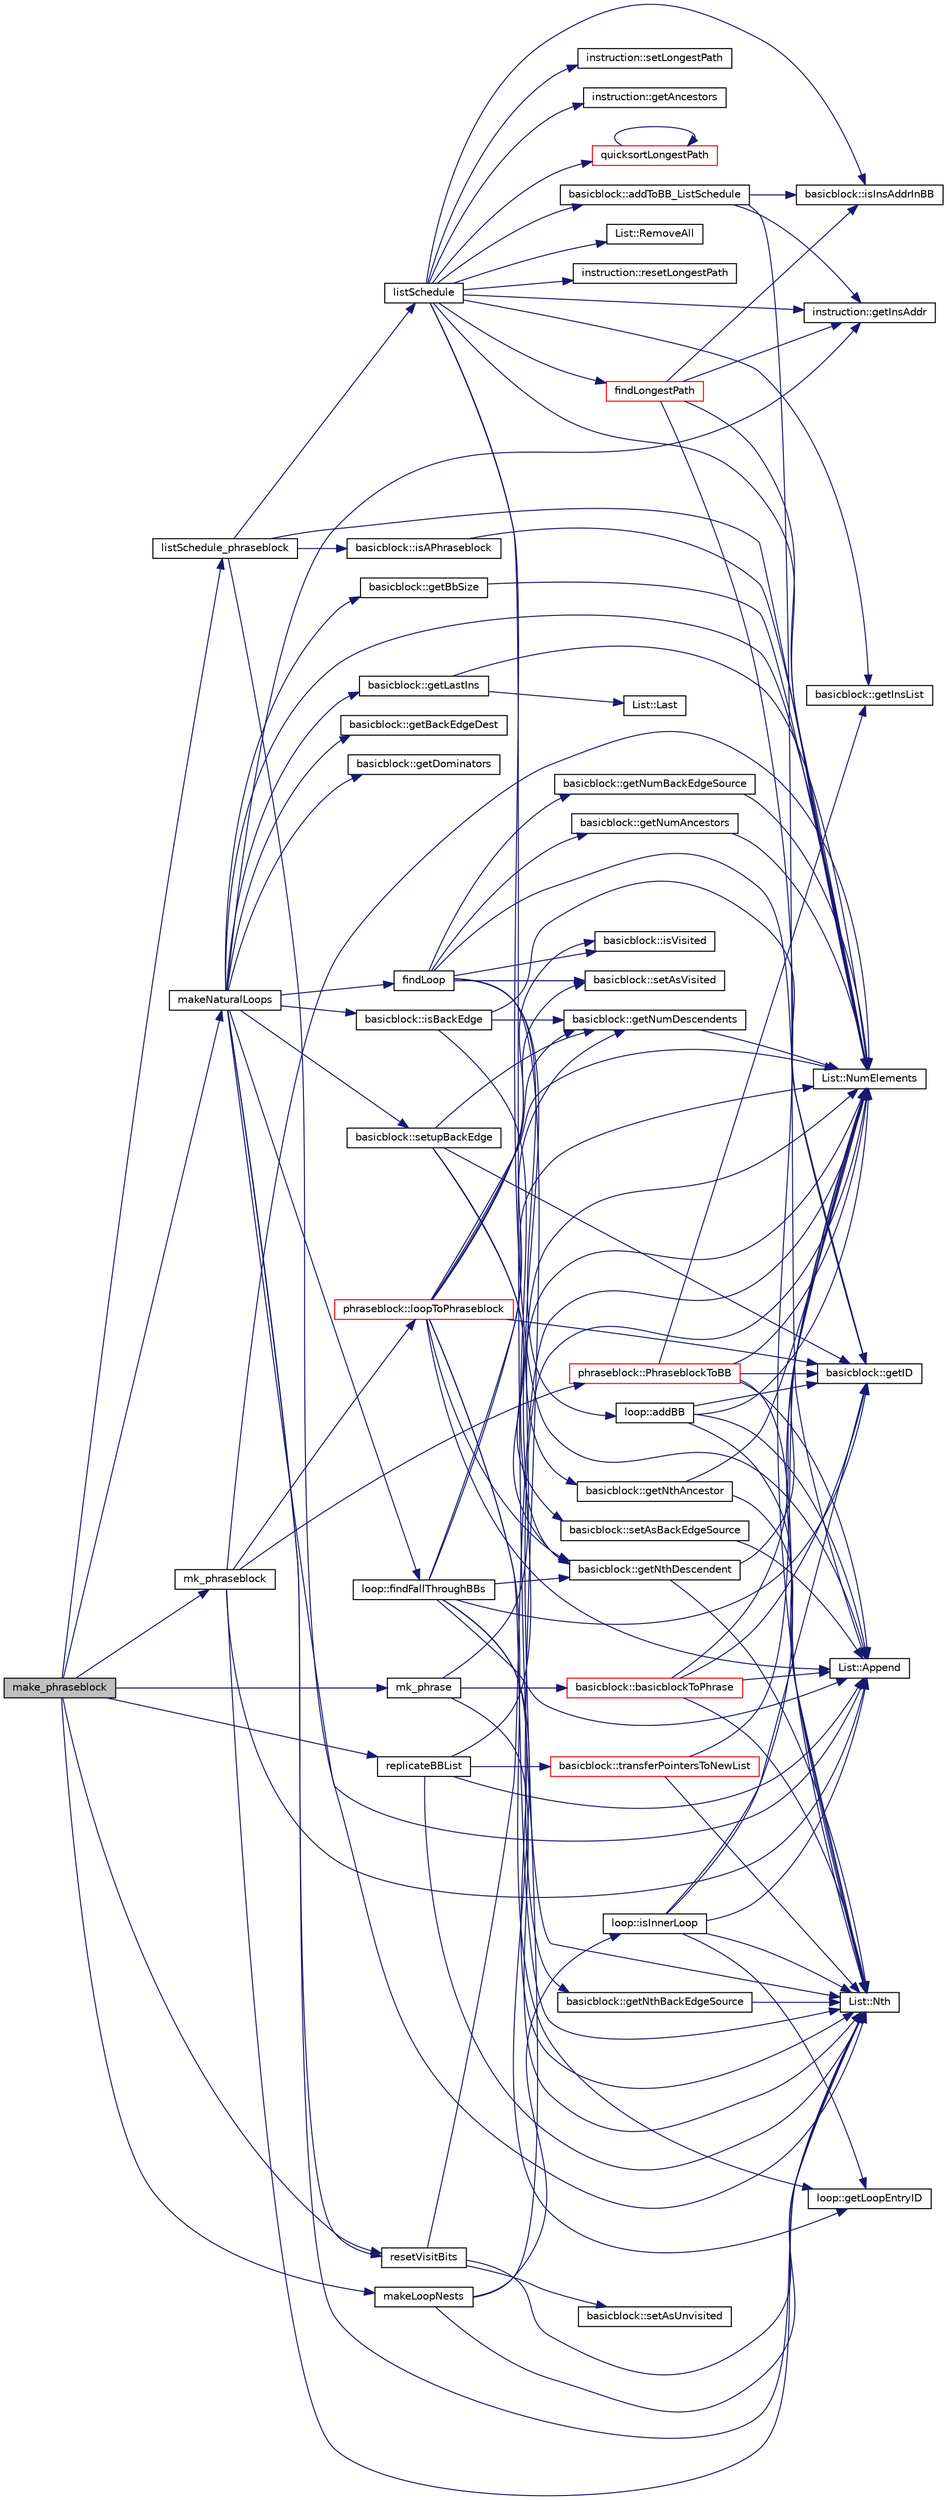 digraph G
{
  edge [fontname="Helvetica",fontsize="10",labelfontname="Helvetica",labelfontsize="10"];
  node [fontname="Helvetica",fontsize="10",shape=record];
  rankdir=LR;
  Node1 [label="make_phraseblock",height=0.2,width=0.4,color="black", fillcolor="grey75", style="filled" fontcolor="black"];
  Node1 -> Node2 [color="midnightblue",fontsize="10",style="solid",fontname="Helvetica"];
  Node2 [label="listSchedule_phraseblock",height=0.2,width=0.4,color="black", fillcolor="white", style="filled",URL="$make__phraseblock_8cpp.html#a65aeab967a815a10deb65ad6d6ce5116"];
  Node2 -> Node3 [color="midnightblue",fontsize="10",style="solid",fontname="Helvetica"];
  Node3 [label="basicblock::isAPhraseblock",height=0.2,width=0.4,color="black", fillcolor="white", style="filled",URL="$classbasicblock.html#a88276960d345d6849dbe02c9debbb94e"];
  Node3 -> Node4 [color="midnightblue",fontsize="10",style="solid",fontname="Helvetica"];
  Node4 [label="List::NumElements",height=0.2,width=0.4,color="black", fillcolor="white", style="filled",URL="$classList.html#ac2e9d50f703b01bf643fa6ce50837c26"];
  Node2 -> Node5 [color="midnightblue",fontsize="10",style="solid",fontname="Helvetica"];
  Node5 [label="listSchedule",height=0.2,width=0.4,color="black", fillcolor="white", style="filled",URL="$listSchedule_8cpp.html#af9a47861fb738dfb09aa240667f01b1e"];
  Node5 -> Node6 [color="midnightblue",fontsize="10",style="solid",fontname="Helvetica"];
  Node6 [label="basicblock::addToBB_ListSchedule",height=0.2,width=0.4,color="black", fillcolor="white", style="filled",URL="$classbasicblock.html#abb72488dac0d405735a4cf82a1cdd0ce"];
  Node6 -> Node7 [color="midnightblue",fontsize="10",style="solid",fontname="Helvetica"];
  Node7 [label="List::Append",height=0.2,width=0.4,color="black", fillcolor="white", style="filled",URL="$classList.html#a473190098e38206d0125b0737245e613"];
  Node6 -> Node8 [color="midnightblue",fontsize="10",style="solid",fontname="Helvetica"];
  Node8 [label="instruction::getInsAddr",height=0.2,width=0.4,color="black", fillcolor="white", style="filled",URL="$classinstruction.html#ac1fabe854c85726785052c7a5ebf6d39"];
  Node6 -> Node9 [color="midnightblue",fontsize="10",style="solid",fontname="Helvetica"];
  Node9 [label="basicblock::isInsAddrInBB",height=0.2,width=0.4,color="black", fillcolor="white", style="filled",URL="$classbasicblock.html#afd299af5d08655c4fbd10221f5edb556"];
  Node5 -> Node7 [color="midnightblue",fontsize="10",style="solid",fontname="Helvetica"];
  Node5 -> Node10 [color="midnightblue",fontsize="10",style="solid",fontname="Helvetica"];
  Node10 [label="findLongestPath",height=0.2,width=0.4,color="red", fillcolor="white", style="filled",URL="$listSchedule_8cpp.html#aa79c6fb1ba7cac942c3f3df4b4adb0ff"];
  Node10 -> Node8 [color="midnightblue",fontsize="10",style="solid",fontname="Helvetica"];
  Node10 -> Node9 [color="midnightblue",fontsize="10",style="solid",fontname="Helvetica"];
  Node10 -> Node11 [color="midnightblue",fontsize="10",style="solid",fontname="Helvetica"];
  Node11 [label="List::Nth",height=0.2,width=0.4,color="black", fillcolor="white", style="filled",URL="$classList.html#a5eb964816de33c85e1d46658ddf8c6c4"];
  Node10 -> Node4 [color="midnightblue",fontsize="10",style="solid",fontname="Helvetica"];
  Node5 -> Node12 [color="midnightblue",fontsize="10",style="solid",fontname="Helvetica"];
  Node12 [label="instruction::getAncestors",height=0.2,width=0.4,color="black", fillcolor="white", style="filled",URL="$classinstruction.html#af6165d6c8ba00c6806eda36e36cb3366"];
  Node5 -> Node8 [color="midnightblue",fontsize="10",style="solid",fontname="Helvetica"];
  Node5 -> Node13 [color="midnightblue",fontsize="10",style="solid",fontname="Helvetica"];
  Node13 [label="basicblock::getInsList",height=0.2,width=0.4,color="black", fillcolor="white", style="filled",URL="$classbasicblock.html#adc40d816c82feedc1f7027fc29470d90"];
  Node5 -> Node9 [color="midnightblue",fontsize="10",style="solid",fontname="Helvetica"];
  Node5 -> Node11 [color="midnightblue",fontsize="10",style="solid",fontname="Helvetica"];
  Node5 -> Node4 [color="midnightblue",fontsize="10",style="solid",fontname="Helvetica"];
  Node5 -> Node14 [color="midnightblue",fontsize="10",style="solid",fontname="Helvetica"];
  Node14 [label="quicksortLongestPath",height=0.2,width=0.4,color="red", fillcolor="white", style="filled",URL="$quickSort_8cpp.html#a48781b84ce14fccda05b3081e6d5a196"];
  Node14 -> Node14 [color="midnightblue",fontsize="10",style="solid",fontname="Helvetica"];
  Node5 -> Node15 [color="midnightblue",fontsize="10",style="solid",fontname="Helvetica"];
  Node15 [label="List::RemoveAll",height=0.2,width=0.4,color="black", fillcolor="white", style="filled",URL="$classList.html#a03ba0aa559b433acbbe1a147cf9ca905"];
  Node5 -> Node16 [color="midnightblue",fontsize="10",style="solid",fontname="Helvetica"];
  Node16 [label="instruction::resetLongestPath",height=0.2,width=0.4,color="black", fillcolor="white", style="filled",URL="$classinstruction.html#af6d861b0ad792c3136431c3ef99509ba"];
  Node5 -> Node17 [color="midnightblue",fontsize="10",style="solid",fontname="Helvetica"];
  Node17 [label="instruction::setLongestPath",height=0.2,width=0.4,color="black", fillcolor="white", style="filled",URL="$classinstruction.html#a46127cea18a5a4ec73566038a2454ecf"];
  Node2 -> Node11 [color="midnightblue",fontsize="10",style="solid",fontname="Helvetica"];
  Node2 -> Node4 [color="midnightblue",fontsize="10",style="solid",fontname="Helvetica"];
  Node1 -> Node18 [color="midnightblue",fontsize="10",style="solid",fontname="Helvetica"];
  Node18 [label="makeLoopNests",height=0.2,width=0.4,color="black", fillcolor="white", style="filled",URL="$make__phraseblock_8cpp.html#a4e95f750f0d24e4910e36a25f9733238"];
  Node18 -> Node19 [color="midnightblue",fontsize="10",style="solid",fontname="Helvetica"];
  Node19 [label="loop::isInnerLoop",height=0.2,width=0.4,color="black", fillcolor="white", style="filled",URL="$classloop.html#a6a34ac2a05496bd2192638280e42c316"];
  Node19 -> Node7 [color="midnightblue",fontsize="10",style="solid",fontname="Helvetica"];
  Node19 -> Node20 [color="midnightblue",fontsize="10",style="solid",fontname="Helvetica"];
  Node20 [label="basicblock::getID",height=0.2,width=0.4,color="black", fillcolor="white", style="filled",URL="$classbasicblock.html#aff434c369968fe5fb3151d8ec00665b4"];
  Node19 -> Node21 [color="midnightblue",fontsize="10",style="solid",fontname="Helvetica"];
  Node21 [label="loop::getLoopEntryID",height=0.2,width=0.4,color="black", fillcolor="white", style="filled",URL="$classloop.html#a6abf8e7d6763e76673f8287fe15785d4"];
  Node19 -> Node11 [color="midnightblue",fontsize="10",style="solid",fontname="Helvetica"];
  Node19 -> Node4 [color="midnightblue",fontsize="10",style="solid",fontname="Helvetica"];
  Node18 -> Node11 [color="midnightblue",fontsize="10",style="solid",fontname="Helvetica"];
  Node18 -> Node4 [color="midnightblue",fontsize="10",style="solid",fontname="Helvetica"];
  Node1 -> Node22 [color="midnightblue",fontsize="10",style="solid",fontname="Helvetica"];
  Node22 [label="makeNaturalLoops",height=0.2,width=0.4,color="black", fillcolor="white", style="filled",URL="$make__phraseblock_8cpp.html#a533375cdbcbdab104ffd8c23db3f2b9d"];
  Node22 -> Node7 [color="midnightblue",fontsize="10",style="solid",fontname="Helvetica"];
  Node22 -> Node23 [color="midnightblue",fontsize="10",style="solid",fontname="Helvetica"];
  Node23 [label="loop::findFallThroughBBs",height=0.2,width=0.4,color="black", fillcolor="white", style="filled",URL="$classloop.html#a20ecb89d8b7cb21867fe53c6ad56f0f4"];
  Node23 -> Node7 [color="midnightblue",fontsize="10",style="solid",fontname="Helvetica"];
  Node23 -> Node20 [color="midnightblue",fontsize="10",style="solid",fontname="Helvetica"];
  Node23 -> Node21 [color="midnightblue",fontsize="10",style="solid",fontname="Helvetica"];
  Node23 -> Node24 [color="midnightblue",fontsize="10",style="solid",fontname="Helvetica"];
  Node24 [label="basicblock::getNthDescendent",height=0.2,width=0.4,color="black", fillcolor="white", style="filled",URL="$classbasicblock.html#a571a65129ed999a167803d516cb9455e"];
  Node24 -> Node11 [color="midnightblue",fontsize="10",style="solid",fontname="Helvetica"];
  Node24 -> Node4 [color="midnightblue",fontsize="10",style="solid",fontname="Helvetica"];
  Node23 -> Node25 [color="midnightblue",fontsize="10",style="solid",fontname="Helvetica"];
  Node25 [label="basicblock::getNumDescendents",height=0.2,width=0.4,color="black", fillcolor="white", style="filled",URL="$classbasicblock.html#a42700afdf9102a0f287690f4f8c487f9"];
  Node25 -> Node4 [color="midnightblue",fontsize="10",style="solid",fontname="Helvetica"];
  Node23 -> Node11 [color="midnightblue",fontsize="10",style="solid",fontname="Helvetica"];
  Node23 -> Node4 [color="midnightblue",fontsize="10",style="solid",fontname="Helvetica"];
  Node22 -> Node26 [color="midnightblue",fontsize="10",style="solid",fontname="Helvetica"];
  Node26 [label="findLoop",height=0.2,width=0.4,color="black", fillcolor="white", style="filled",URL="$make__phraseblock_8cpp.html#a56af37350d658e4fa9ba3e67058f82a2"];
  Node26 -> Node27 [color="midnightblue",fontsize="10",style="solid",fontname="Helvetica"];
  Node27 [label="loop::addBB",height=0.2,width=0.4,color="black", fillcolor="white", style="filled",URL="$classloop.html#aa9324a68eb1fc3b86eabff7815132443"];
  Node27 -> Node7 [color="midnightblue",fontsize="10",style="solid",fontname="Helvetica"];
  Node27 -> Node20 [color="midnightblue",fontsize="10",style="solid",fontname="Helvetica"];
  Node27 -> Node11 [color="midnightblue",fontsize="10",style="solid",fontname="Helvetica"];
  Node27 -> Node4 [color="midnightblue",fontsize="10",style="solid",fontname="Helvetica"];
  Node26 -> Node20 [color="midnightblue",fontsize="10",style="solid",fontname="Helvetica"];
  Node26 -> Node28 [color="midnightblue",fontsize="10",style="solid",fontname="Helvetica"];
  Node28 [label="basicblock::getNthAncestor",height=0.2,width=0.4,color="black", fillcolor="white", style="filled",URL="$classbasicblock.html#a24ef17acb451da40eb9ecca3a05c9fb3"];
  Node28 -> Node11 [color="midnightblue",fontsize="10",style="solid",fontname="Helvetica"];
  Node28 -> Node4 [color="midnightblue",fontsize="10",style="solid",fontname="Helvetica"];
  Node26 -> Node29 [color="midnightblue",fontsize="10",style="solid",fontname="Helvetica"];
  Node29 [label="basicblock::getNthBackEdgeSource",height=0.2,width=0.4,color="black", fillcolor="white", style="filled",URL="$classbasicblock.html#a7c5a3da3287691450420e3a6cf3105b1"];
  Node29 -> Node11 [color="midnightblue",fontsize="10",style="solid",fontname="Helvetica"];
  Node26 -> Node30 [color="midnightblue",fontsize="10",style="solid",fontname="Helvetica"];
  Node30 [label="basicblock::getNumAncestors",height=0.2,width=0.4,color="black", fillcolor="white", style="filled",URL="$classbasicblock.html#af95ff01c9b4eb7a12cd58558771c92b2"];
  Node30 -> Node4 [color="midnightblue",fontsize="10",style="solid",fontname="Helvetica"];
  Node26 -> Node31 [color="midnightblue",fontsize="10",style="solid",fontname="Helvetica"];
  Node31 [label="basicblock::getNumBackEdgeSource",height=0.2,width=0.4,color="black", fillcolor="white", style="filled",URL="$classbasicblock.html#a4e6b8abafbdff3155477bdefd7546ef9"];
  Node31 -> Node4 [color="midnightblue",fontsize="10",style="solid",fontname="Helvetica"];
  Node26 -> Node32 [color="midnightblue",fontsize="10",style="solid",fontname="Helvetica"];
  Node32 [label="basicblock::isVisited",height=0.2,width=0.4,color="black", fillcolor="white", style="filled",URL="$classbasicblock.html#ad40cc70b314779ab7d0990813d3053d4"];
  Node26 -> Node33 [color="midnightblue",fontsize="10",style="solid",fontname="Helvetica"];
  Node33 [label="basicblock::setAsVisited",height=0.2,width=0.4,color="black", fillcolor="white", style="filled",URL="$classbasicblock.html#adb3d7c691e7974f77619409fe4a24335"];
  Node22 -> Node34 [color="midnightblue",fontsize="10",style="solid",fontname="Helvetica"];
  Node34 [label="basicblock::getBackEdgeDest",height=0.2,width=0.4,color="black", fillcolor="white", style="filled",URL="$classbasicblock.html#a0aa9e7f9af5171d5cd4bad3503cc45c8"];
  Node22 -> Node35 [color="midnightblue",fontsize="10",style="solid",fontname="Helvetica"];
  Node35 [label="basicblock::getBbSize",height=0.2,width=0.4,color="black", fillcolor="white", style="filled",URL="$classbasicblock.html#a42862e82af55ea72dc2e69ad32f3df29"];
  Node35 -> Node4 [color="midnightblue",fontsize="10",style="solid",fontname="Helvetica"];
  Node22 -> Node36 [color="midnightblue",fontsize="10",style="solid",fontname="Helvetica"];
  Node36 [label="basicblock::getDominators",height=0.2,width=0.4,color="black", fillcolor="white", style="filled",URL="$classbasicblock.html#aec14cf5254976daec791c62e1b684ecf"];
  Node22 -> Node8 [color="midnightblue",fontsize="10",style="solid",fontname="Helvetica"];
  Node22 -> Node37 [color="midnightblue",fontsize="10",style="solid",fontname="Helvetica"];
  Node37 [label="basicblock::getLastIns",height=0.2,width=0.4,color="black", fillcolor="white", style="filled",URL="$classbasicblock.html#a99fb16d14456bb07b0033a0489ced872"];
  Node37 -> Node38 [color="midnightblue",fontsize="10",style="solid",fontname="Helvetica"];
  Node38 [label="List::Last",height=0.2,width=0.4,color="black", fillcolor="white", style="filled",URL="$classList.html#a6d48ac6d8dc07d30d726298dd60b5b03"];
  Node37 -> Node4 [color="midnightblue",fontsize="10",style="solid",fontname="Helvetica"];
  Node22 -> Node39 [color="midnightblue",fontsize="10",style="solid",fontname="Helvetica"];
  Node39 [label="basicblock::isBackEdge",height=0.2,width=0.4,color="black", fillcolor="white", style="filled",URL="$classbasicblock.html#a0da29a0f57618d2a13bfdfc9926319b9"];
  Node39 -> Node20 [color="midnightblue",fontsize="10",style="solid",fontname="Helvetica"];
  Node39 -> Node24 [color="midnightblue",fontsize="10",style="solid",fontname="Helvetica"];
  Node39 -> Node25 [color="midnightblue",fontsize="10",style="solid",fontname="Helvetica"];
  Node22 -> Node11 [color="midnightblue",fontsize="10",style="solid",fontname="Helvetica"];
  Node22 -> Node4 [color="midnightblue",fontsize="10",style="solid",fontname="Helvetica"];
  Node22 -> Node40 [color="midnightblue",fontsize="10",style="solid",fontname="Helvetica"];
  Node40 [label="resetVisitBits",height=0.2,width=0.4,color="black", fillcolor="white", style="filled",URL="$make__phraseblock_8cpp.html#a0fd3688b0a2b0bdd2631792fdc31467e"];
  Node40 -> Node11 [color="midnightblue",fontsize="10",style="solid",fontname="Helvetica"];
  Node40 -> Node4 [color="midnightblue",fontsize="10",style="solid",fontname="Helvetica"];
  Node40 -> Node41 [color="midnightblue",fontsize="10",style="solid",fontname="Helvetica"];
  Node41 [label="basicblock::setAsUnvisited",height=0.2,width=0.4,color="black", fillcolor="white", style="filled",URL="$classbasicblock.html#a810b34c12cbddff700700341734ddc5d"];
  Node22 -> Node42 [color="midnightblue",fontsize="10",style="solid",fontname="Helvetica"];
  Node42 [label="basicblock::setupBackEdge",height=0.2,width=0.4,color="black", fillcolor="white", style="filled",URL="$classbasicblock.html#a46149b611069f8c2f1328311ea4b7803"];
  Node42 -> Node20 [color="midnightblue",fontsize="10",style="solid",fontname="Helvetica"];
  Node42 -> Node24 [color="midnightblue",fontsize="10",style="solid",fontname="Helvetica"];
  Node42 -> Node25 [color="midnightblue",fontsize="10",style="solid",fontname="Helvetica"];
  Node42 -> Node43 [color="midnightblue",fontsize="10",style="solid",fontname="Helvetica"];
  Node43 [label="basicblock::setAsBackEdgeSource",height=0.2,width=0.4,color="black", fillcolor="white", style="filled",URL="$classbasicblock.html#a26f134ff2983953107999162e764c52a"];
  Node43 -> Node7 [color="midnightblue",fontsize="10",style="solid",fontname="Helvetica"];
  Node1 -> Node44 [color="midnightblue",fontsize="10",style="solid",fontname="Helvetica"];
  Node44 [label="mk_phrase",height=0.2,width=0.4,color="black", fillcolor="white", style="filled",URL="$make__phraseblock_8cpp.html#a7eed5687b1a5832bd311490b19e7f8a3"];
  Node44 -> Node45 [color="midnightblue",fontsize="10",style="solid",fontname="Helvetica"];
  Node45 [label="basicblock::basicblockToPhrase",height=0.2,width=0.4,color="red", fillcolor="white", style="filled",URL="$classbasicblock.html#af48f1b1d1c2618185cf63aa36098092c"];
  Node45 -> Node7 [color="midnightblue",fontsize="10",style="solid",fontname="Helvetica"];
  Node45 -> Node20 [color="midnightblue",fontsize="10",style="solid",fontname="Helvetica"];
  Node45 -> Node11 [color="midnightblue",fontsize="10",style="solid",fontname="Helvetica"];
  Node45 -> Node4 [color="midnightblue",fontsize="10",style="solid",fontname="Helvetica"];
  Node44 -> Node11 [color="midnightblue",fontsize="10",style="solid",fontname="Helvetica"];
  Node44 -> Node4 [color="midnightblue",fontsize="10",style="solid",fontname="Helvetica"];
  Node1 -> Node46 [color="midnightblue",fontsize="10",style="solid",fontname="Helvetica"];
  Node46 [label="mk_phraseblock",height=0.2,width=0.4,color="black", fillcolor="white", style="filled",URL="$make__phraseblock_8cpp.html#ac72dbca1136ae6ee5ad7d722fa23f3f9"];
  Node46 -> Node7 [color="midnightblue",fontsize="10",style="solid",fontname="Helvetica"];
  Node46 -> Node47 [color="midnightblue",fontsize="10",style="solid",fontname="Helvetica"];
  Node47 [label="phraseblock::loopToPhraseblock",height=0.2,width=0.4,color="red", fillcolor="white", style="filled",URL="$classphraseblock.html#ab7605258ce67522bb3b894b4b7686271"];
  Node47 -> Node7 [color="midnightblue",fontsize="10",style="solid",fontname="Helvetica"];
  Node47 -> Node20 [color="midnightblue",fontsize="10",style="solid",fontname="Helvetica"];
  Node47 -> Node21 [color="midnightblue",fontsize="10",style="solid",fontname="Helvetica"];
  Node47 -> Node24 [color="midnightblue",fontsize="10",style="solid",fontname="Helvetica"];
  Node47 -> Node25 [color="midnightblue",fontsize="10",style="solid",fontname="Helvetica"];
  Node47 -> Node32 [color="midnightblue",fontsize="10",style="solid",fontname="Helvetica"];
  Node47 -> Node11 [color="midnightblue",fontsize="10",style="solid",fontname="Helvetica"];
  Node47 -> Node4 [color="midnightblue",fontsize="10",style="solid",fontname="Helvetica"];
  Node47 -> Node33 [color="midnightblue",fontsize="10",style="solid",fontname="Helvetica"];
  Node46 -> Node11 [color="midnightblue",fontsize="10",style="solid",fontname="Helvetica"];
  Node46 -> Node4 [color="midnightblue",fontsize="10",style="solid",fontname="Helvetica"];
  Node46 -> Node48 [color="midnightblue",fontsize="10",style="solid",fontname="Helvetica"];
  Node48 [label="phraseblock::PhraseblockToBB",height=0.2,width=0.4,color="red", fillcolor="white", style="filled",URL="$classphraseblock.html#a23c7b3a1f2accfea9aeb1df6e983f7d5"];
  Node48 -> Node7 [color="midnightblue",fontsize="10",style="solid",fontname="Helvetica"];
  Node48 -> Node20 [color="midnightblue",fontsize="10",style="solid",fontname="Helvetica"];
  Node48 -> Node13 [color="midnightblue",fontsize="10",style="solid",fontname="Helvetica"];
  Node48 -> Node11 [color="midnightblue",fontsize="10",style="solid",fontname="Helvetica"];
  Node48 -> Node4 [color="midnightblue",fontsize="10",style="solid",fontname="Helvetica"];
  Node1 -> Node49 [color="midnightblue",fontsize="10",style="solid",fontname="Helvetica"];
  Node49 [label="replicateBBList",height=0.2,width=0.4,color="black", fillcolor="white", style="filled",URL="$make__phraseblock_8cpp.html#a3543e771f434420f9c6b083779be83c1"];
  Node49 -> Node7 [color="midnightblue",fontsize="10",style="solid",fontname="Helvetica"];
  Node49 -> Node11 [color="midnightblue",fontsize="10",style="solid",fontname="Helvetica"];
  Node49 -> Node4 [color="midnightblue",fontsize="10",style="solid",fontname="Helvetica"];
  Node49 -> Node50 [color="midnightblue",fontsize="10",style="solid",fontname="Helvetica"];
  Node50 [label="basicblock::transferPointersToNewList",height=0.2,width=0.4,color="red", fillcolor="white", style="filled",URL="$classbasicblock.html#a8f58f53b0f1ab88f2909116193cfa953"];
  Node50 -> Node11 [color="midnightblue",fontsize="10",style="solid",fontname="Helvetica"];
  Node50 -> Node4 [color="midnightblue",fontsize="10",style="solid",fontname="Helvetica"];
  Node1 -> Node40 [color="midnightblue",fontsize="10",style="solid",fontname="Helvetica"];
}

